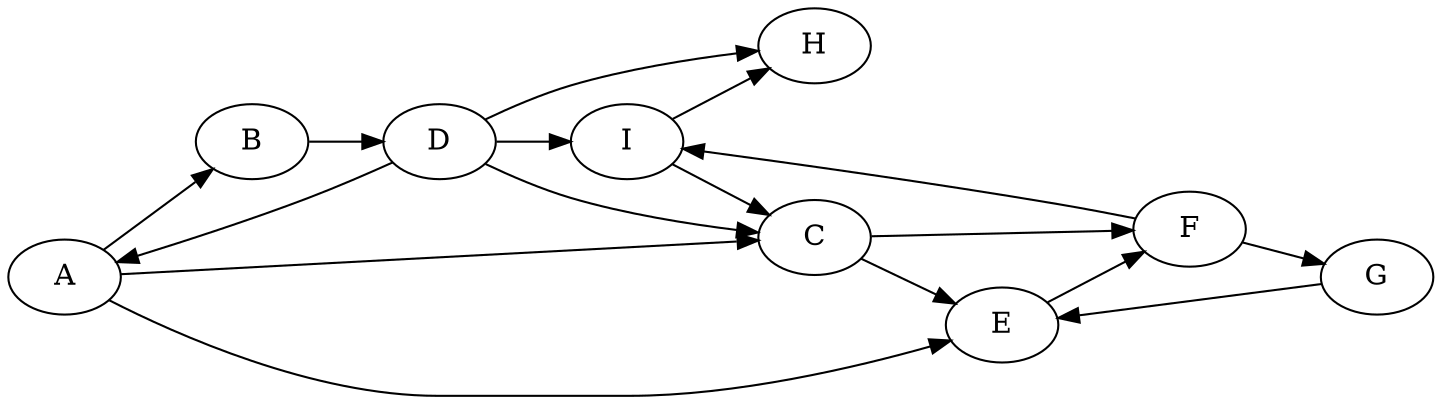 digraph G {
    rankdir=LR;
    A -> B;
    A -> C;
    A -> E;
    B -> D;
    C -> E;
    C -> F;
    D -> A;
    D -> C;
    D -> H;
    D -> I;
    E -> F;
    F -> G;
    F -> I;
    G -> E;
    I -> C;
    I -> H;
}

digraph G {
    rankdir=LR;
    B -> A;
    C -> A;
    E -> A;
    D -> B;
    E -> C;
    F -> C;
    A -> D;
    C -> D;
    H -> D;
    I -> D;
    F -> E;
    G -> F;
    I -> F;
    E -> G;
    C -> I;
    H -> I;
}
